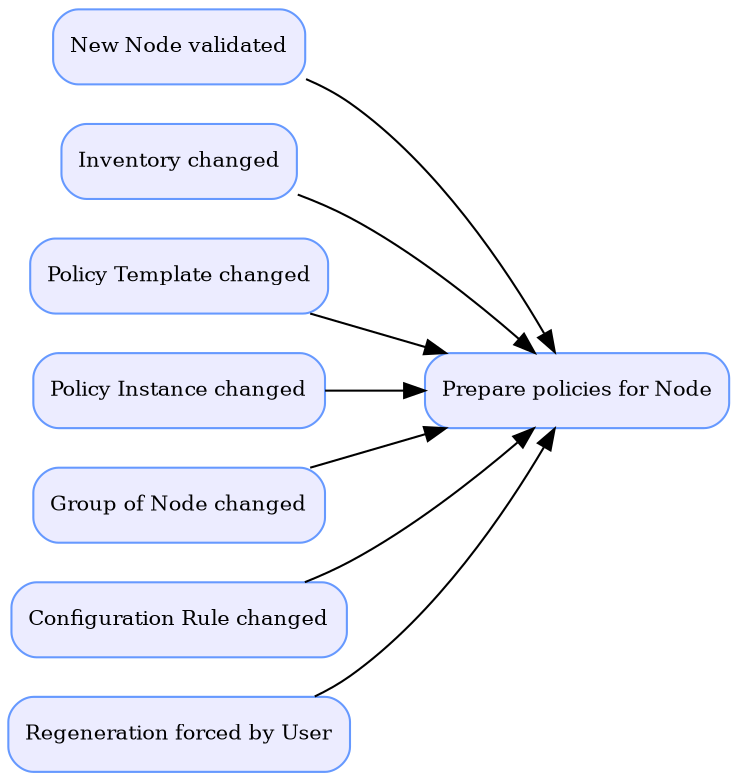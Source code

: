 digraph generate_policy_workflow{
rankdir=LR;
node [shape=Mrecord, style = filled, color="#6699ff", fillcolor="#ececff",
fontsize=10];

newnode      [label = "New Node validated"];
nodechanged  [label = "Inventory changed"] ;
ptchanged    [label = "Policy Template changed"];
pichanged    [label = "Policy Instance changed"];
groupchanged [label = "Group of Node changed"];
crchanged    [label = "Configuration Rule changed"];
forcechange  [label = "Regeneration forced by User"];
preparepol   [label = "Prepare policies for Node"];

{newnode nodechanged ptchanged pichanged groupchanged crchanged forcechange} -> preparepol ;

}
